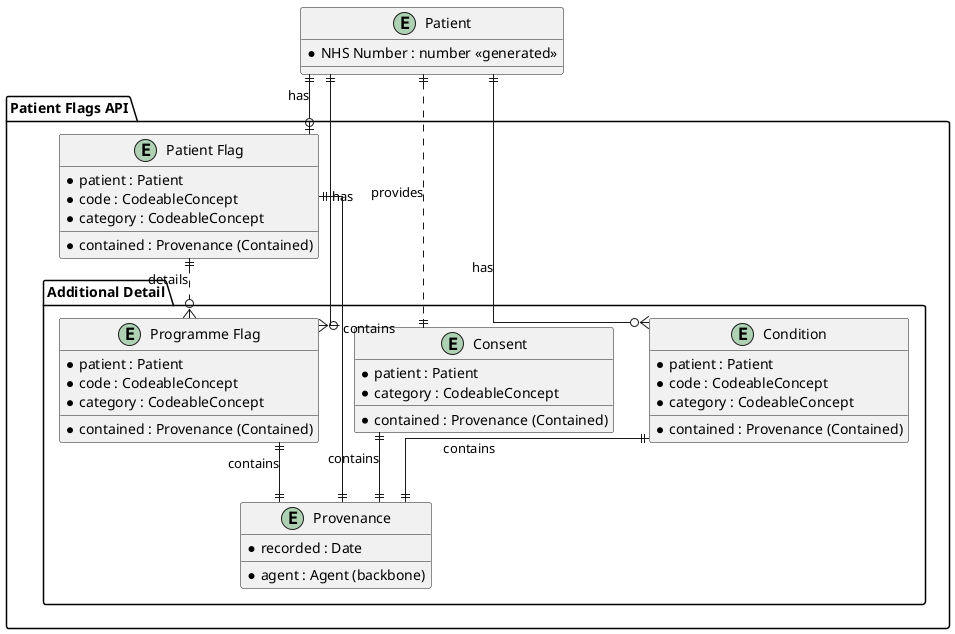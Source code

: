 @startuml

skinparam linetype ortho

entity "Patient" as pat {
  *NHS Number : number <<generated>>
}
package "Patient Flags API" {

entity "Patient Flag" as pfg {
  *patient : Patient
  *code : CodeableConcept
  *category : CodeableConcept
  *contained : Provenance (Contained)
}

package "Additional Detail" {

entity "Consent" as con {
  *patient : Patient
  *category : CodeableConcept
  *contained : Provenance (Contained)
}

entity "Condition" as cod {
  *patient : Patient
  *code : CodeableConcept
  *category : CodeableConcept
  *contained : Provenance (Contained)
}

entity "Programme Flag" as prfg {
  *patient : Patient
  *code : CodeableConcept
  *category : CodeableConcept
  *contained : Provenance (Contained)
}

entity "Provenance" as prov {
  *recorded : Date
  *agent : Agent (backbone)
}
}
}

pat ||..|| con : provides
pat ||--o{ cod : has
pat ||--o| pfg : has
pat ||--o{ prfg : has
con ||--|| prov : contains
cod ||--|| prov : contains
pfg ||--|| prov : contains
prfg ||--|| prov : contains
pfg ||..o{ prfg : details

@enduml
